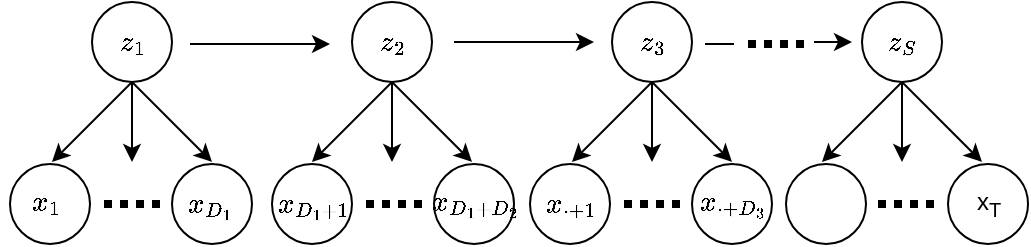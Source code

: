 <mxfile version="10.7.5" type="device"><diagram id="nSFe1rA1T9CTq6-a1WBt" name="Page-1"><mxGraphModel dx="758" dy="553" grid="1" gridSize="10" guides="1" tooltips="1" connect="1" arrows="1" fold="1" page="1" pageScale="1" pageWidth="850" pageHeight="1100" math="1" shadow="0"><root><mxCell id="0"/><mxCell id="1" parent="0"/><mxCell id="BXpKBdXL5OoCuH2X1N2P-1" value="" style="ellipse;whiteSpace=wrap;html=1;aspect=fixed;" parent="1" vertex="1"><mxGeometry x="80" y="139" width="40" height="40" as="geometry"/></mxCell><mxCell id="BXpKBdXL5OoCuH2X1N2P-2" value="" style="ellipse;whiteSpace=wrap;html=1;aspect=fixed;" parent="1" vertex="1"><mxGeometry x="210" y="139" width="40" height="40" as="geometry"/></mxCell><mxCell id="BXpKBdXL5OoCuH2X1N2P-3" value="" style="ellipse;whiteSpace=wrap;html=1;aspect=fixed;" parent="1" vertex="1"><mxGeometry x="340" y="139" width="40" height="40" as="geometry"/></mxCell><mxCell id="BXpKBdXL5OoCuH2X1N2P-4" value="" style="ellipse;whiteSpace=wrap;html=1;aspect=fixed;" parent="1" vertex="1"><mxGeometry x="465" y="139" width="40" height="40" as="geometry"/></mxCell><mxCell id="BXpKBdXL5OoCuH2X1N2P-5" value="" style="endArrow=classic;html=1;" parent="1" edge="1"><mxGeometry width="50" height="50" relative="1" as="geometry"><mxPoint x="100" y="179" as="sourcePoint"/><mxPoint x="60" y="219" as="targetPoint"/></mxGeometry></mxCell><mxCell id="BXpKBdXL5OoCuH2X1N2P-8" value="" style="endArrow=classic;html=1;" parent="1" edge="1"><mxGeometry width="50" height="50" relative="1" as="geometry"><mxPoint x="100" y="179" as="sourcePoint"/><mxPoint x="140" y="219" as="targetPoint"/></mxGeometry></mxCell><mxCell id="BXpKBdXL5OoCuH2X1N2P-9" value="" style="endArrow=classic;html=1;" parent="1" edge="1"><mxGeometry width="50" height="50" relative="1" as="geometry"><mxPoint x="100" y="179" as="sourcePoint"/><mxPoint x="100" y="219" as="targetPoint"/></mxGeometry></mxCell><mxCell id="BXpKBdXL5OoCuH2X1N2P-10" value="" style="endArrow=classic;html=1;" parent="1" edge="1"><mxGeometry width="50" height="50" relative="1" as="geometry"><mxPoint x="230" y="179" as="sourcePoint"/><mxPoint x="190" y="219" as="targetPoint"/></mxGeometry></mxCell><mxCell id="BXpKBdXL5OoCuH2X1N2P-11" value="" style="endArrow=classic;html=1;" parent="1" edge="1"><mxGeometry width="50" height="50" relative="1" as="geometry"><mxPoint x="230" y="179" as="sourcePoint"/><mxPoint x="270" y="219" as="targetPoint"/></mxGeometry></mxCell><mxCell id="BXpKBdXL5OoCuH2X1N2P-12" value="" style="endArrow=classic;html=1;" parent="1" edge="1"><mxGeometry width="50" height="50" relative="1" as="geometry"><mxPoint x="230" y="179" as="sourcePoint"/><mxPoint x="230" y="219" as="targetPoint"/></mxGeometry></mxCell><mxCell id="BXpKBdXL5OoCuH2X1N2P-13" value="" style="endArrow=classic;html=1;" parent="1" edge="1"><mxGeometry width="50" height="50" relative="1" as="geometry"><mxPoint x="360" y="179" as="sourcePoint"/><mxPoint x="320" y="219" as="targetPoint"/></mxGeometry></mxCell><mxCell id="BXpKBdXL5OoCuH2X1N2P-14" value="" style="endArrow=classic;html=1;" parent="1" edge="1"><mxGeometry width="50" height="50" relative="1" as="geometry"><mxPoint x="360" y="179" as="sourcePoint"/><mxPoint x="400" y="219" as="targetPoint"/></mxGeometry></mxCell><mxCell id="BXpKBdXL5OoCuH2X1N2P-15" value="" style="endArrow=classic;html=1;" parent="1" edge="1"><mxGeometry width="50" height="50" relative="1" as="geometry"><mxPoint x="360" y="179" as="sourcePoint"/><mxPoint x="360" y="219" as="targetPoint"/></mxGeometry></mxCell><mxCell id="BXpKBdXL5OoCuH2X1N2P-16" value="" style="endArrow=classic;html=1;" parent="1" edge="1"><mxGeometry width="50" height="50" relative="1" as="geometry"><mxPoint x="485" y="179" as="sourcePoint"/><mxPoint x="445" y="219" as="targetPoint"/></mxGeometry></mxCell><mxCell id="BXpKBdXL5OoCuH2X1N2P-17" value="" style="endArrow=classic;html=1;" parent="1" edge="1"><mxGeometry width="50" height="50" relative="1" as="geometry"><mxPoint x="485" y="179" as="sourcePoint"/><mxPoint x="525" y="219" as="targetPoint"/></mxGeometry></mxCell><mxCell id="BXpKBdXL5OoCuH2X1N2P-18" value="" style="endArrow=classic;html=1;" parent="1" edge="1"><mxGeometry width="50" height="50" relative="1" as="geometry"><mxPoint x="485" y="179" as="sourcePoint"/><mxPoint x="485" y="219" as="targetPoint"/></mxGeometry></mxCell><mxCell id="BXpKBdXL5OoCuH2X1N2P-19" value="" style="ellipse;whiteSpace=wrap;html=1;aspect=fixed;" parent="1" vertex="1"><mxGeometry x="39" y="220" width="40" height="40" as="geometry"/></mxCell><mxCell id="BXpKBdXL5OoCuH2X1N2P-20" value="" style="ellipse;whiteSpace=wrap;html=1;aspect=fixed;" parent="1" vertex="1"><mxGeometry x="120" y="220" width="40" height="40" as="geometry"/></mxCell><mxCell id="BXpKBdXL5OoCuH2X1N2P-21" value="" style="ellipse;whiteSpace=wrap;html=1;aspect=fixed;" parent="1" vertex="1"><mxGeometry x="170" y="220" width="40" height="40" as="geometry"/></mxCell><mxCell id="BXpKBdXL5OoCuH2X1N2P-22" value="" style="ellipse;whiteSpace=wrap;html=1;aspect=fixed;" parent="1" vertex="1"><mxGeometry x="251" y="220" width="40" height="40" as="geometry"/></mxCell><mxCell id="BXpKBdXL5OoCuH2X1N2P-23" value="" style="ellipse;whiteSpace=wrap;html=1;aspect=fixed;" parent="1" vertex="1"><mxGeometry x="299" y="220" width="40" height="40" as="geometry"/></mxCell><mxCell id="BXpKBdXL5OoCuH2X1N2P-24" value="" style="ellipse;whiteSpace=wrap;html=1;aspect=fixed;" parent="1" vertex="1"><mxGeometry x="380" y="220" width="40" height="40" as="geometry"/></mxCell><mxCell id="BXpKBdXL5OoCuH2X1N2P-25" value="" style="ellipse;whiteSpace=wrap;html=1;aspect=fixed;" parent="1" vertex="1"><mxGeometry x="427" y="220" width="40" height="40" as="geometry"/></mxCell><mxCell id="BXpKBdXL5OoCuH2X1N2P-26" value="" style="ellipse;whiteSpace=wrap;html=1;aspect=fixed;" parent="1" vertex="1"><mxGeometry x="508" y="220" width="40" height="40" as="geometry"/></mxCell><mxCell id="BXpKBdXL5OoCuH2X1N2P-27" value="" style="endArrow=none;dashed=1;html=1;dashPattern=1 1;strokeWidth=4;" parent="1" edge="1"><mxGeometry width="50" height="50" relative="1" as="geometry"><mxPoint x="86" y="240" as="sourcePoint"/><mxPoint x="116" y="240" as="targetPoint"/></mxGeometry></mxCell><mxCell id="BXpKBdXL5OoCuH2X1N2P-28" value="" style="endArrow=none;dashed=1;html=1;dashPattern=1 1;strokeWidth=4;" parent="1" edge="1"><mxGeometry width="50" height="50" relative="1" as="geometry"><mxPoint x="217" y="240" as="sourcePoint"/><mxPoint x="247" y="240" as="targetPoint"/></mxGeometry></mxCell><mxCell id="BXpKBdXL5OoCuH2X1N2P-30" value="" style="endArrow=none;dashed=1;html=1;dashPattern=1 1;strokeWidth=4;" parent="1" edge="1"><mxGeometry width="50" height="50" relative="1" as="geometry"><mxPoint x="346" y="240" as="sourcePoint"/><mxPoint x="376" y="240" as="targetPoint"/></mxGeometry></mxCell><mxCell id="BXpKBdXL5OoCuH2X1N2P-31" value="" style="endArrow=none;dashed=1;html=1;dashPattern=1 1;strokeWidth=4;" parent="1" edge="1"><mxGeometry width="50" height="50" relative="1" as="geometry"><mxPoint x="473" y="240" as="sourcePoint"/><mxPoint x="503" y="240" as="targetPoint"/></mxGeometry></mxCell><mxCell id="BXpKBdXL5OoCuH2X1N2P-32" value="&lt;div&gt;$$z_1$$&lt;/div&gt;" style="text;html=1;strokeColor=none;fillColor=none;align=center;verticalAlign=middle;whiteSpace=wrap;rounded=0;" parent="1" vertex="1"><mxGeometry x="89.5" y="148" width="21" height="21" as="geometry"/></mxCell><mxCell id="BXpKBdXL5OoCuH2X1N2P-33" value="&lt;div&gt;$$z_2$$&lt;/div&gt;" style="text;html=1;strokeColor=none;fillColor=none;align=center;verticalAlign=middle;whiteSpace=wrap;rounded=0;" parent="1" vertex="1"><mxGeometry x="219.5" y="148" width="21" height="21" as="geometry"/></mxCell><mxCell id="BXpKBdXL5OoCuH2X1N2P-34" value="$$z_3$$" style="text;html=1;strokeColor=none;fillColor=none;align=center;verticalAlign=middle;whiteSpace=wrap;rounded=0;" parent="1" vertex="1"><mxGeometry x="349.5" y="148" width="21" height="21" as="geometry"/></mxCell><mxCell id="BXpKBdXL5OoCuH2X1N2P-35" value="$$z_S$$" style="text;html=1;strokeColor=none;fillColor=none;align=center;verticalAlign=middle;whiteSpace=wrap;rounded=0;" parent="1" vertex="1"><mxGeometry x="474.5" y="148" width="21" height="21" as="geometry"/></mxCell><mxCell id="BXpKBdXL5OoCuH2X1N2P-38" value="$$x_1$$" style="text;html=1;strokeColor=none;fillColor=none;align=center;verticalAlign=middle;whiteSpace=wrap;rounded=0;" parent="1" vertex="1"><mxGeometry x="47" y="228.5" width="21" height="21" as="geometry"/></mxCell><mxCell id="BXpKBdXL5OoCuH2X1N2P-39" value="$$x_{D_1}$$" style="text;html=1;strokeColor=none;fillColor=none;align=center;verticalAlign=middle;whiteSpace=wrap;rounded=0;" parent="1" vertex="1"><mxGeometry x="128.5" y="229.5" width="21" height="21" as="geometry"/></mxCell><mxCell id="BXpKBdXL5OoCuH2X1N2P-40" value="$$x_{D_1+1}$$" style="text;html=1;strokeColor=none;fillColor=none;align=center;verticalAlign=middle;whiteSpace=wrap;rounded=0;" parent="1" vertex="1"><mxGeometry x="179.5" y="229.5" width="21" height="21" as="geometry"/></mxCell><mxCell id="BXpKBdXL5OoCuH2X1N2P-41" value="$$x_{D_1 + D_2}$$" style="text;html=1;strokeColor=none;fillColor=none;align=center;verticalAlign=middle;whiteSpace=wrap;rounded=0;" parent="1" vertex="1"><mxGeometry x="260.5" y="228.5" width="21" height="21" as="geometry"/></mxCell><mxCell id="BXpKBdXL5OoCuH2X1N2P-42" value="&lt;div&gt;$$x_{\cdot + 1}$$&lt;/div&gt;" style="text;html=1;strokeColor=none;fillColor=none;align=center;verticalAlign=middle;whiteSpace=wrap;rounded=0;" parent="1" vertex="1"><mxGeometry x="308.5" y="229.5" width="21" height="21" as="geometry"/></mxCell><mxCell id="BXpKBdXL5OoCuH2X1N2P-43" value="$$x_{\cdot + D_3}$$" style="text;html=1;strokeColor=none;fillColor=none;align=center;verticalAlign=middle;whiteSpace=wrap;rounded=0;" parent="1" vertex="1"><mxGeometry x="389.5" y="228" width="21" height="21" as="geometry"/></mxCell><mxCell id="BXpKBdXL5OoCuH2X1N2P-46" value="x&lt;sub&gt;T&lt;/sub&gt;" style="text;html=1;strokeColor=none;fillColor=none;align=center;verticalAlign=middle;whiteSpace=wrap;rounded=0;" parent="1" vertex="1"><mxGeometry x="517.5" y="229.5" width="21" height="21" as="geometry"/></mxCell><mxCell id="BXpKBdXL5OoCuH2X1N2P-48" value="" style="endArrow=classic;html=1;strokeWidth=1;" parent="1" edge="1"><mxGeometry width="50" height="50" relative="1" as="geometry"><mxPoint x="129" y="160" as="sourcePoint"/><mxPoint x="199" y="160" as="targetPoint"/></mxGeometry></mxCell><mxCell id="BXpKBdXL5OoCuH2X1N2P-49" value="" style="endArrow=classic;html=1;strokeWidth=1;" parent="1" edge="1"><mxGeometry width="50" height="50" relative="1" as="geometry"><mxPoint x="261" y="159" as="sourcePoint"/><mxPoint x="331" y="159" as="targetPoint"/></mxGeometry></mxCell><mxCell id="BXpKBdXL5OoCuH2X1N2P-50" value="" style="endArrow=classic;html=1;strokeWidth=1;" parent="1" edge="1"><mxGeometry width="50" height="50" relative="1" as="geometry"><mxPoint x="441" y="159" as="sourcePoint"/><mxPoint x="460" y="159" as="targetPoint"/></mxGeometry></mxCell><mxCell id="BXpKBdXL5OoCuH2X1N2P-51" value="" style="endArrow=none;dashed=1;html=1;dashPattern=1 1;strokeWidth=4;" parent="1" edge="1"><mxGeometry width="50" height="50" relative="1" as="geometry"><mxPoint x="408" y="160" as="sourcePoint"/><mxPoint x="438" y="160" as="targetPoint"/></mxGeometry></mxCell><mxCell id="BXpKBdXL5OoCuH2X1N2P-52" value="" style="endArrow=none;html=1;strokeWidth=1;" parent="1" edge="1"><mxGeometry width="50" height="50" relative="1" as="geometry"><mxPoint x="386.5" y="160" as="sourcePoint"/><mxPoint x="401" y="160" as="targetPoint"/></mxGeometry></mxCell></root></mxGraphModel></diagram></mxfile>